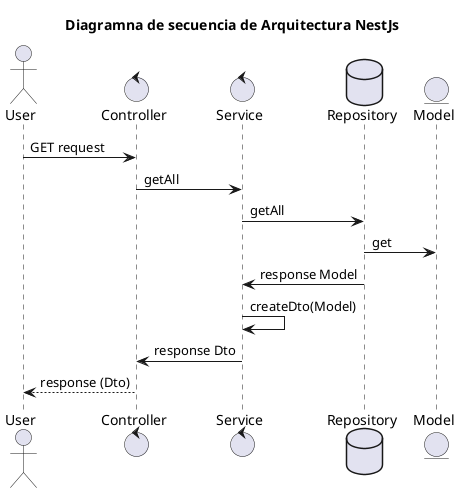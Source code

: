 @startuml
title "Diagramna de secuencia de Arquitectura NestJs"

actor User
control "Controller" as Controller
control "Service" as Service
database Repository
entity Model

User -> Controller : GET request
Controller -> Service : getAll
Service -> Repository : getAll
Repository -> Model : get
Repository -> Service : response Model
Service -> Service : createDto(Model)
Service -> Controller: response Dto
User <-- Controller : response (Dto)

@enduml